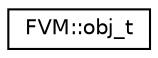 digraph "Graphical Class Hierarchy"
{
  edge [fontname="Helvetica",fontsize="10",labelfontname="Helvetica",labelfontsize="10"];
  node [fontname="Helvetica",fontsize="10",shape=record];
  rankdir="LR";
  Node1 [label="FVM::obj_t",height=0.2,width=0.4,color="black", fillcolor="white", style="filled",URL="$dc/d1b/structFVM_1_1obj__t.html"];
}
